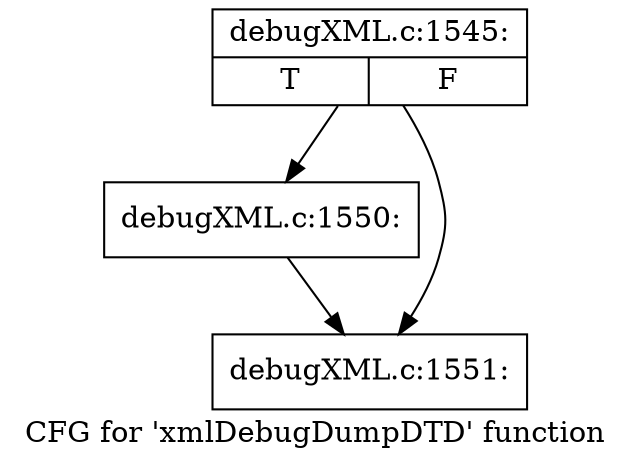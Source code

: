 digraph "CFG for 'xmlDebugDumpDTD' function" {
	label="CFG for 'xmlDebugDumpDTD' function";

	Node0x4951920 [shape=record,label="{debugXML.c:1545:|{<s0>T|<s1>F}}"];
	Node0x4951920 -> Node0x4951aa0;
	Node0x4951920 -> Node0x49526f0;
	Node0x4951aa0 [shape=record,label="{debugXML.c:1550:}"];
	Node0x4951aa0 -> Node0x49526f0;
	Node0x49526f0 [shape=record,label="{debugXML.c:1551:}"];
}
